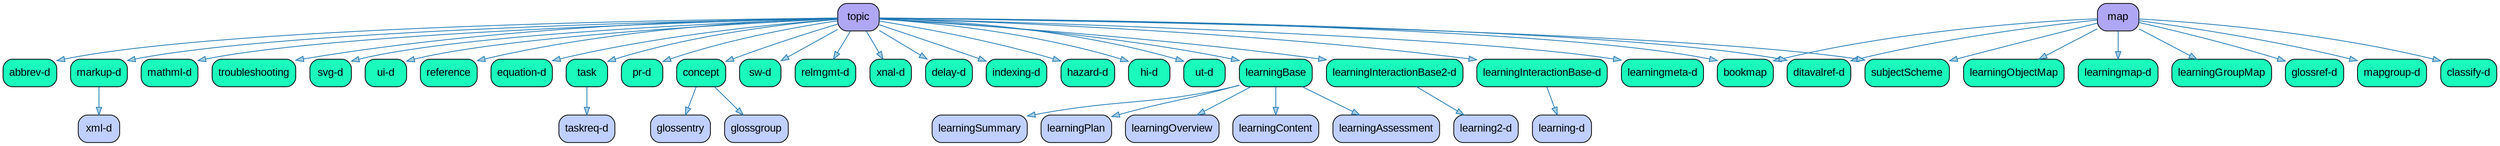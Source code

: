 // DITA Modules hierarchy
strict digraph {
			
  // Other nodes
      
	"map" [label ="map" fontname="Arial" shape="Mrecord" style="filled"  fillcolor="#AFA7F4"]
         
	"bookmap" [label ="bookmap" fontname="Arial" shape="Mrecord" style="filled"  fillcolor="#1AFABC"]
         
	"learningObjectMap" [label ="learningObjectMap" fontname="Arial" shape="Mrecord" style="filled"  fillcolor="#1AFABC"]
         
	"learningmap-d" [label ="learningmap-d" fontname="Arial" shape="Mrecord" style="filled"  fillcolor="#1AFABC"]
         
	"learningGroupMap" [label ="learningGroupMap" fontname="Arial" shape="Mrecord" style="filled"  fillcolor="#1AFABC"]
         
	"glossref-d" [label ="glossref-d" fontname="Arial" shape="Mrecord" style="filled"  fillcolor="#1AFABC"]
         
	"ditavalref-d" [label ="ditavalref-d" fontname="Arial" shape="Mrecord" style="filled"  fillcolor="#1AFABC"]
         
	"mapgroup-d" [label ="mapgroup-d" fontname="Arial" shape="Mrecord" style="filled"  fillcolor="#1AFABC"]
         
	"classify-d" [label ="classify-d" fontname="Arial" shape="Mrecord" style="filled"  fillcolor="#1AFABC"]
         
	"subjectScheme" [label ="subjectScheme" fontname="Arial" shape="Mrecord" style="filled"  fillcolor="#1AFABC"]
      
      
	"topic" [label ="topic" fontname="Arial" shape="Mrecord" style="filled"  fillcolor="#AFA7F4"]
         
	"bookmap" [label ="bookmap" fontname="Arial" shape="Mrecord" style="filled"  fillcolor="#1AFABC"]
         
	"learningBase" [label ="learningBase" fontname="Arial" shape="Mrecord" style="filled"  fillcolor="#1AFABC"]
            
	"learningSummary" [label ="learningSummary" fontname="Arial" shape="Mrecord" style="filled"  fillcolor="#BFCFFF"]
            
	"learningPlan" [label ="learningPlan" fontname="Arial" shape="Mrecord" style="filled"  fillcolor="#BFCFFF"]
            
	"learningOverview" [label ="learningOverview" fontname="Arial" shape="Mrecord" style="filled"  fillcolor="#BFCFFF"]
            
	"learningContent" [label ="learningContent" fontname="Arial" shape="Mrecord" style="filled"  fillcolor="#BFCFFF"]
            
	"learningAssessment" [label ="learningAssessment" fontname="Arial" shape="Mrecord" style="filled"  fillcolor="#BFCFFF"]
         
         
	"learningInteractionBase2-d" [label ="learningInteractionBase2-d" fontname="Arial" shape="Mrecord" style="filled"  fillcolor="#1AFABC"]
            
	"learning2-d" [label ="learning2-d" fontname="Arial" shape="Mrecord" style="filled"  fillcolor="#BFCFFF"]
         
         
	"learningInteractionBase-d" [label ="learningInteractionBase-d" fontname="Arial" shape="Mrecord" style="filled"  fillcolor="#1AFABC"]
            
	"learning-d" [label ="learning-d" fontname="Arial" shape="Mrecord" style="filled"  fillcolor="#BFCFFF"]
         
         
	"learningmeta-d" [label ="learningmeta-d" fontname="Arial" shape="Mrecord" style="filled"  fillcolor="#1AFABC"]
         
	"abbrev-d" [label ="abbrev-d" fontname="Arial" shape="Mrecord" style="filled"  fillcolor="#1AFABC"]
         
	"markup-d" [label ="markup-d" fontname="Arial" shape="Mrecord" style="filled"  fillcolor="#1AFABC"]
            
	"xml-d" [label ="xml-d" fontname="Arial" shape="Mrecord" style="filled"  fillcolor="#BFCFFF"]
         
         
	"mathml-d" [label ="mathml-d" fontname="Arial" shape="Mrecord" style="filled"  fillcolor="#1AFABC"]
         
	"troubleshooting" [label ="troubleshooting" fontname="Arial" shape="Mrecord" style="filled"  fillcolor="#1AFABC"]
         
	"svg-d" [label ="svg-d" fontname="Arial" shape="Mrecord" style="filled"  fillcolor="#1AFABC"]
         
	"ui-d" [label ="ui-d" fontname="Arial" shape="Mrecord" style="filled"  fillcolor="#1AFABC"]
         
	"reference" [label ="reference" fontname="Arial" shape="Mrecord" style="filled"  fillcolor="#1AFABC"]
         
	"equation-d" [label ="equation-d" fontname="Arial" shape="Mrecord" style="filled"  fillcolor="#1AFABC"]
         
	"task" [label ="task" fontname="Arial" shape="Mrecord" style="filled"  fillcolor="#1AFABC"]
            
	"taskreq-d" [label ="taskreq-d" fontname="Arial" shape="Mrecord" style="filled"  fillcolor="#BFCFFF"]
         
         
	"pr-d" [label ="pr-d" fontname="Arial" shape="Mrecord" style="filled"  fillcolor="#1AFABC"]
         
	"concept" [label ="concept" fontname="Arial" shape="Mrecord" style="filled"  fillcolor="#1AFABC"]
            
	"glossentry" [label ="glossentry" fontname="Arial" shape="Mrecord" style="filled"  fillcolor="#BFCFFF"]
            
	"glossgroup" [label ="glossgroup" fontname="Arial" shape="Mrecord" style="filled"  fillcolor="#BFCFFF"]
         
         
	"sw-d" [label ="sw-d" fontname="Arial" shape="Mrecord" style="filled"  fillcolor="#1AFABC"]
         
	"relmgmt-d" [label ="relmgmt-d" fontname="Arial" shape="Mrecord" style="filled"  fillcolor="#1AFABC"]
         
	"xnal-d" [label ="xnal-d" fontname="Arial" shape="Mrecord" style="filled"  fillcolor="#1AFABC"]
         
	"ditavalref-d" [label ="ditavalref-d" fontname="Arial" shape="Mrecord" style="filled"  fillcolor="#1AFABC"]
         
	"delay-d" [label ="delay-d" fontname="Arial" shape="Mrecord" style="filled"  fillcolor="#1AFABC"]
         
	"indexing-d" [label ="indexing-d" fontname="Arial" shape="Mrecord" style="filled"  fillcolor="#1AFABC"]
         
	"hazard-d" [label ="hazard-d" fontname="Arial" shape="Mrecord" style="filled"  fillcolor="#1AFABC"]
         
	"hi-d" [label ="hi-d" fontname="Arial" shape="Mrecord" style="filled"  fillcolor="#1AFABC"]
         
	"ut-d" [label ="ut-d" fontname="Arial" shape="Mrecord" style="filled"  fillcolor="#1AFABC"]
         
	"subjectScheme" [label ="subjectScheme" fontname="Arial" shape="Mrecord" style="filled"  fillcolor="#1AFABC"]
      
   
  // Edges
      
         
	"map" -> "bookmap" [fillcolor="#a6cee3" color="#1f78b4"]
         
	"map" -> "learningObjectMap" [fillcolor="#a6cee3" color="#1f78b4"]
         
	"map" -> "learningmap-d" [fillcolor="#a6cee3" color="#1f78b4"]
         
	"map" -> "learningGroupMap" [fillcolor="#a6cee3" color="#1f78b4"]
         
	"map" -> "glossref-d" [fillcolor="#a6cee3" color="#1f78b4"]
         
	"map" -> "ditavalref-d" [fillcolor="#a6cee3" color="#1f78b4"]
         
	"map" -> "mapgroup-d" [fillcolor="#a6cee3" color="#1f78b4"]
         
	"map" -> "classify-d" [fillcolor="#a6cee3" color="#1f78b4"]
         
	"map" -> "subjectScheme" [fillcolor="#a6cee3" color="#1f78b4"]
      
      
         
	"topic" -> "bookmap" [fillcolor="#a6cee3" color="#1f78b4"]
         
	"topic" -> "learningBase" [fillcolor="#a6cee3" color="#1f78b4"]
            
	"learningBase" -> "learningSummary" [fillcolor="#a6cee3" color="#1f78b4"]
            
	"learningBase" -> "learningPlan" [fillcolor="#a6cee3" color="#1f78b4"]
            
	"learningBase" -> "learningOverview" [fillcolor="#a6cee3" color="#1f78b4"]
            
	"learningBase" -> "learningContent" [fillcolor="#a6cee3" color="#1f78b4"]
            
	"learningBase" -> "learningAssessment" [fillcolor="#a6cee3" color="#1f78b4"]
         
         
	"topic" -> "learningInteractionBase2-d" [fillcolor="#a6cee3" color="#1f78b4"]
            
	"learningInteractionBase2-d" -> "learning2-d" [fillcolor="#a6cee3" color="#1f78b4"]
         
         
	"topic" -> "learningInteractionBase-d" [fillcolor="#a6cee3" color="#1f78b4"]
            
	"learningInteractionBase-d" -> "learning-d" [fillcolor="#a6cee3" color="#1f78b4"]
         
         
	"topic" -> "learningmeta-d" [fillcolor="#a6cee3" color="#1f78b4"]
         
	"topic" -> "abbrev-d" [fillcolor="#a6cee3" color="#1f78b4"]
         
	"topic" -> "markup-d" [fillcolor="#a6cee3" color="#1f78b4"]
            
	"markup-d" -> "xml-d" [fillcolor="#a6cee3" color="#1f78b4"]
         
         
	"topic" -> "mathml-d" [fillcolor="#a6cee3" color="#1f78b4"]
         
	"topic" -> "troubleshooting" [fillcolor="#a6cee3" color="#1f78b4"]
         
	"topic" -> "svg-d" [fillcolor="#a6cee3" color="#1f78b4"]
         
	"topic" -> "ui-d" [fillcolor="#a6cee3" color="#1f78b4"]
         
	"topic" -> "reference" [fillcolor="#a6cee3" color="#1f78b4"]
         
	"topic" -> "equation-d" [fillcolor="#a6cee3" color="#1f78b4"]
         
	"topic" -> "task" [fillcolor="#a6cee3" color="#1f78b4"]
            
	"task" -> "taskreq-d" [fillcolor="#a6cee3" color="#1f78b4"]
         
         
	"topic" -> "pr-d" [fillcolor="#a6cee3" color="#1f78b4"]
         
	"topic" -> "concept" [fillcolor="#a6cee3" color="#1f78b4"]
            
	"concept" -> "glossentry" [fillcolor="#a6cee3" color="#1f78b4"]
            
	"concept" -> "glossgroup" [fillcolor="#a6cee3" color="#1f78b4"]
         
         
	"topic" -> "sw-d" [fillcolor="#a6cee3" color="#1f78b4"]
         
	"topic" -> "relmgmt-d" [fillcolor="#a6cee3" color="#1f78b4"]
         
	"topic" -> "xnal-d" [fillcolor="#a6cee3" color="#1f78b4"]
         
	"topic" -> "ditavalref-d" [fillcolor="#a6cee3" color="#1f78b4"]
         
	"topic" -> "delay-d" [fillcolor="#a6cee3" color="#1f78b4"]
         
	"topic" -> "indexing-d" [fillcolor="#a6cee3" color="#1f78b4"]
         
	"topic" -> "hazard-d" [fillcolor="#a6cee3" color="#1f78b4"]
         
	"topic" -> "hi-d" [fillcolor="#a6cee3" color="#1f78b4"]
         
	"topic" -> "ut-d" [fillcolor="#a6cee3" color="#1f78b4"]
         
	"topic" -> "subjectScheme" [fillcolor="#a6cee3" color="#1f78b4"]
      
   }